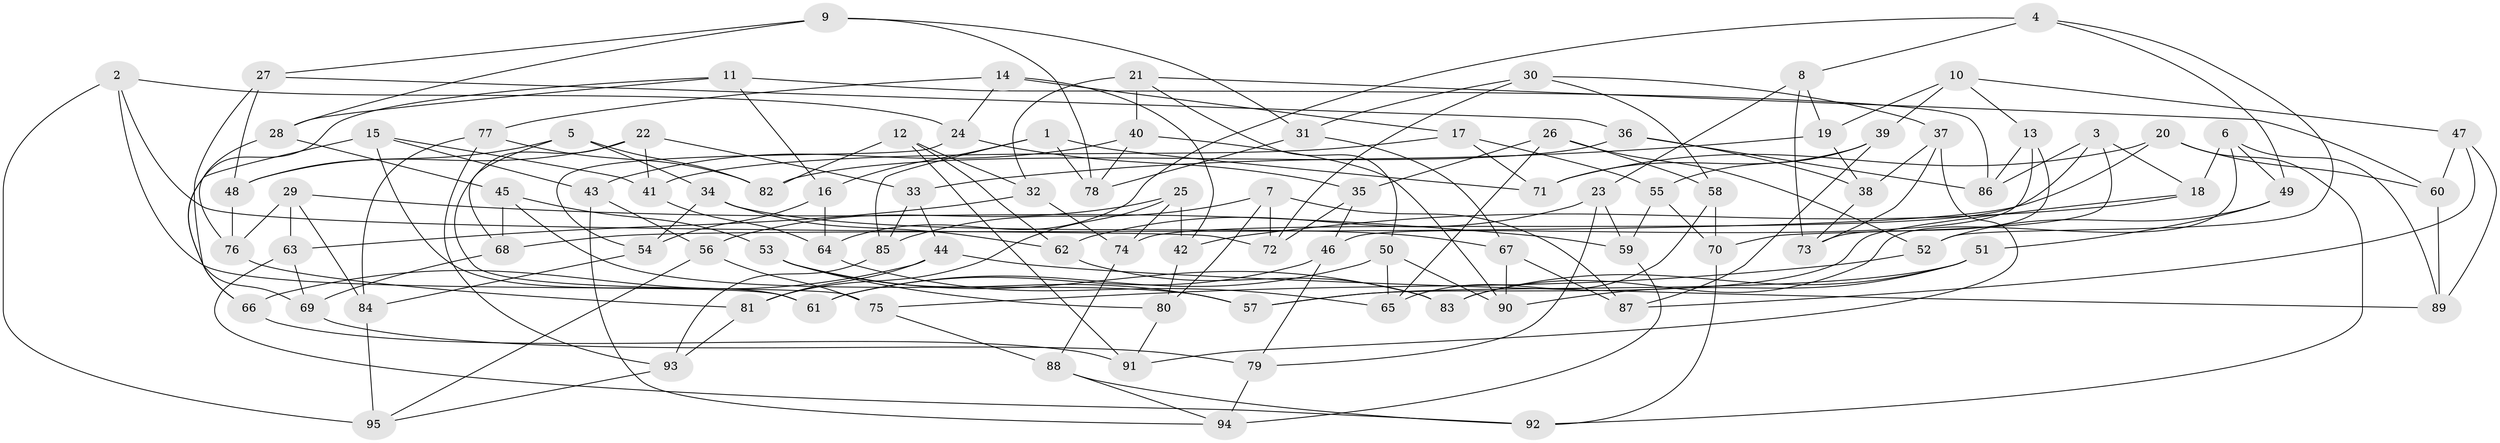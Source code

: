 // Generated by graph-tools (version 1.1) at 2025/02/03/09/25 03:02:55]
// undirected, 95 vertices, 190 edges
graph export_dot {
graph [start="1"]
  node [color=gray90,style=filled];
  1;
  2;
  3;
  4;
  5;
  6;
  7;
  8;
  9;
  10;
  11;
  12;
  13;
  14;
  15;
  16;
  17;
  18;
  19;
  20;
  21;
  22;
  23;
  24;
  25;
  26;
  27;
  28;
  29;
  30;
  31;
  32;
  33;
  34;
  35;
  36;
  37;
  38;
  39;
  40;
  41;
  42;
  43;
  44;
  45;
  46;
  47;
  48;
  49;
  50;
  51;
  52;
  53;
  54;
  55;
  56;
  57;
  58;
  59;
  60;
  61;
  62;
  63;
  64;
  65;
  66;
  67;
  68;
  69;
  70;
  71;
  72;
  73;
  74;
  75;
  76;
  77;
  78;
  79;
  80;
  81;
  82;
  83;
  84;
  85;
  86;
  87;
  88;
  89;
  90;
  91;
  92;
  93;
  94;
  95;
  1 -- 78;
  1 -- 85;
  1 -- 16;
  1 -- 71;
  2 -- 95;
  2 -- 24;
  2 -- 72;
  2 -- 61;
  3 -- 18;
  3 -- 74;
  3 -- 70;
  3 -- 86;
  4 -- 52;
  4 -- 64;
  4 -- 8;
  4 -- 49;
  5 -- 48;
  5 -- 34;
  5 -- 68;
  5 -- 82;
  6 -- 49;
  6 -- 18;
  6 -- 83;
  6 -- 89;
  7 -- 87;
  7 -- 80;
  7 -- 85;
  7 -- 72;
  8 -- 19;
  8 -- 73;
  8 -- 23;
  9 -- 27;
  9 -- 31;
  9 -- 28;
  9 -- 78;
  10 -- 13;
  10 -- 47;
  10 -- 39;
  10 -- 19;
  11 -- 86;
  11 -- 28;
  11 -- 66;
  11 -- 16;
  12 -- 62;
  12 -- 82;
  12 -- 91;
  12 -- 32;
  13 -- 46;
  13 -- 86;
  13 -- 73;
  14 -- 77;
  14 -- 42;
  14 -- 17;
  14 -- 24;
  15 -- 43;
  15 -- 61;
  15 -- 41;
  15 -- 66;
  16 -- 54;
  16 -- 64;
  17 -- 71;
  17 -- 55;
  17 -- 41;
  18 -- 42;
  18 -- 57;
  19 -- 38;
  19 -- 33;
  20 -- 60;
  20 -- 92;
  20 -- 71;
  20 -- 68;
  21 -- 40;
  21 -- 50;
  21 -- 60;
  21 -- 32;
  22 -- 48;
  22 -- 75;
  22 -- 33;
  22 -- 41;
  23 -- 59;
  23 -- 79;
  23 -- 62;
  24 -- 35;
  24 -- 54;
  25 -- 42;
  25 -- 74;
  25 -- 56;
  25 -- 81;
  26 -- 52;
  26 -- 35;
  26 -- 65;
  26 -- 58;
  27 -- 48;
  27 -- 69;
  27 -- 36;
  28 -- 45;
  28 -- 76;
  29 -- 76;
  29 -- 84;
  29 -- 63;
  29 -- 59;
  30 -- 58;
  30 -- 37;
  30 -- 31;
  30 -- 72;
  31 -- 67;
  31 -- 78;
  32 -- 63;
  32 -- 74;
  33 -- 85;
  33 -- 44;
  34 -- 54;
  34 -- 67;
  34 -- 62;
  35 -- 46;
  35 -- 72;
  36 -- 82;
  36 -- 38;
  36 -- 86;
  37 -- 91;
  37 -- 73;
  37 -- 38;
  38 -- 73;
  39 -- 87;
  39 -- 55;
  39 -- 71;
  40 -- 43;
  40 -- 90;
  40 -- 78;
  41 -- 64;
  42 -- 80;
  43 -- 56;
  43 -- 94;
  44 -- 81;
  44 -- 66;
  44 -- 89;
  45 -- 57;
  45 -- 53;
  45 -- 68;
  46 -- 79;
  46 -- 61;
  47 -- 60;
  47 -- 87;
  47 -- 89;
  48 -- 76;
  49 -- 52;
  49 -- 51;
  50 -- 90;
  50 -- 61;
  50 -- 65;
  51 -- 90;
  51 -- 57;
  51 -- 83;
  52 -- 75;
  53 -- 83;
  53 -- 80;
  53 -- 57;
  54 -- 84;
  55 -- 59;
  55 -- 70;
  56 -- 95;
  56 -- 75;
  58 -- 65;
  58 -- 70;
  59 -- 94;
  60 -- 89;
  62 -- 83;
  63 -- 69;
  63 -- 92;
  64 -- 65;
  66 -- 91;
  67 -- 87;
  67 -- 90;
  68 -- 69;
  69 -- 79;
  70 -- 92;
  74 -- 88;
  75 -- 88;
  76 -- 81;
  77 -- 84;
  77 -- 93;
  77 -- 82;
  79 -- 94;
  80 -- 91;
  81 -- 93;
  84 -- 95;
  85 -- 93;
  88 -- 92;
  88 -- 94;
  93 -- 95;
}
